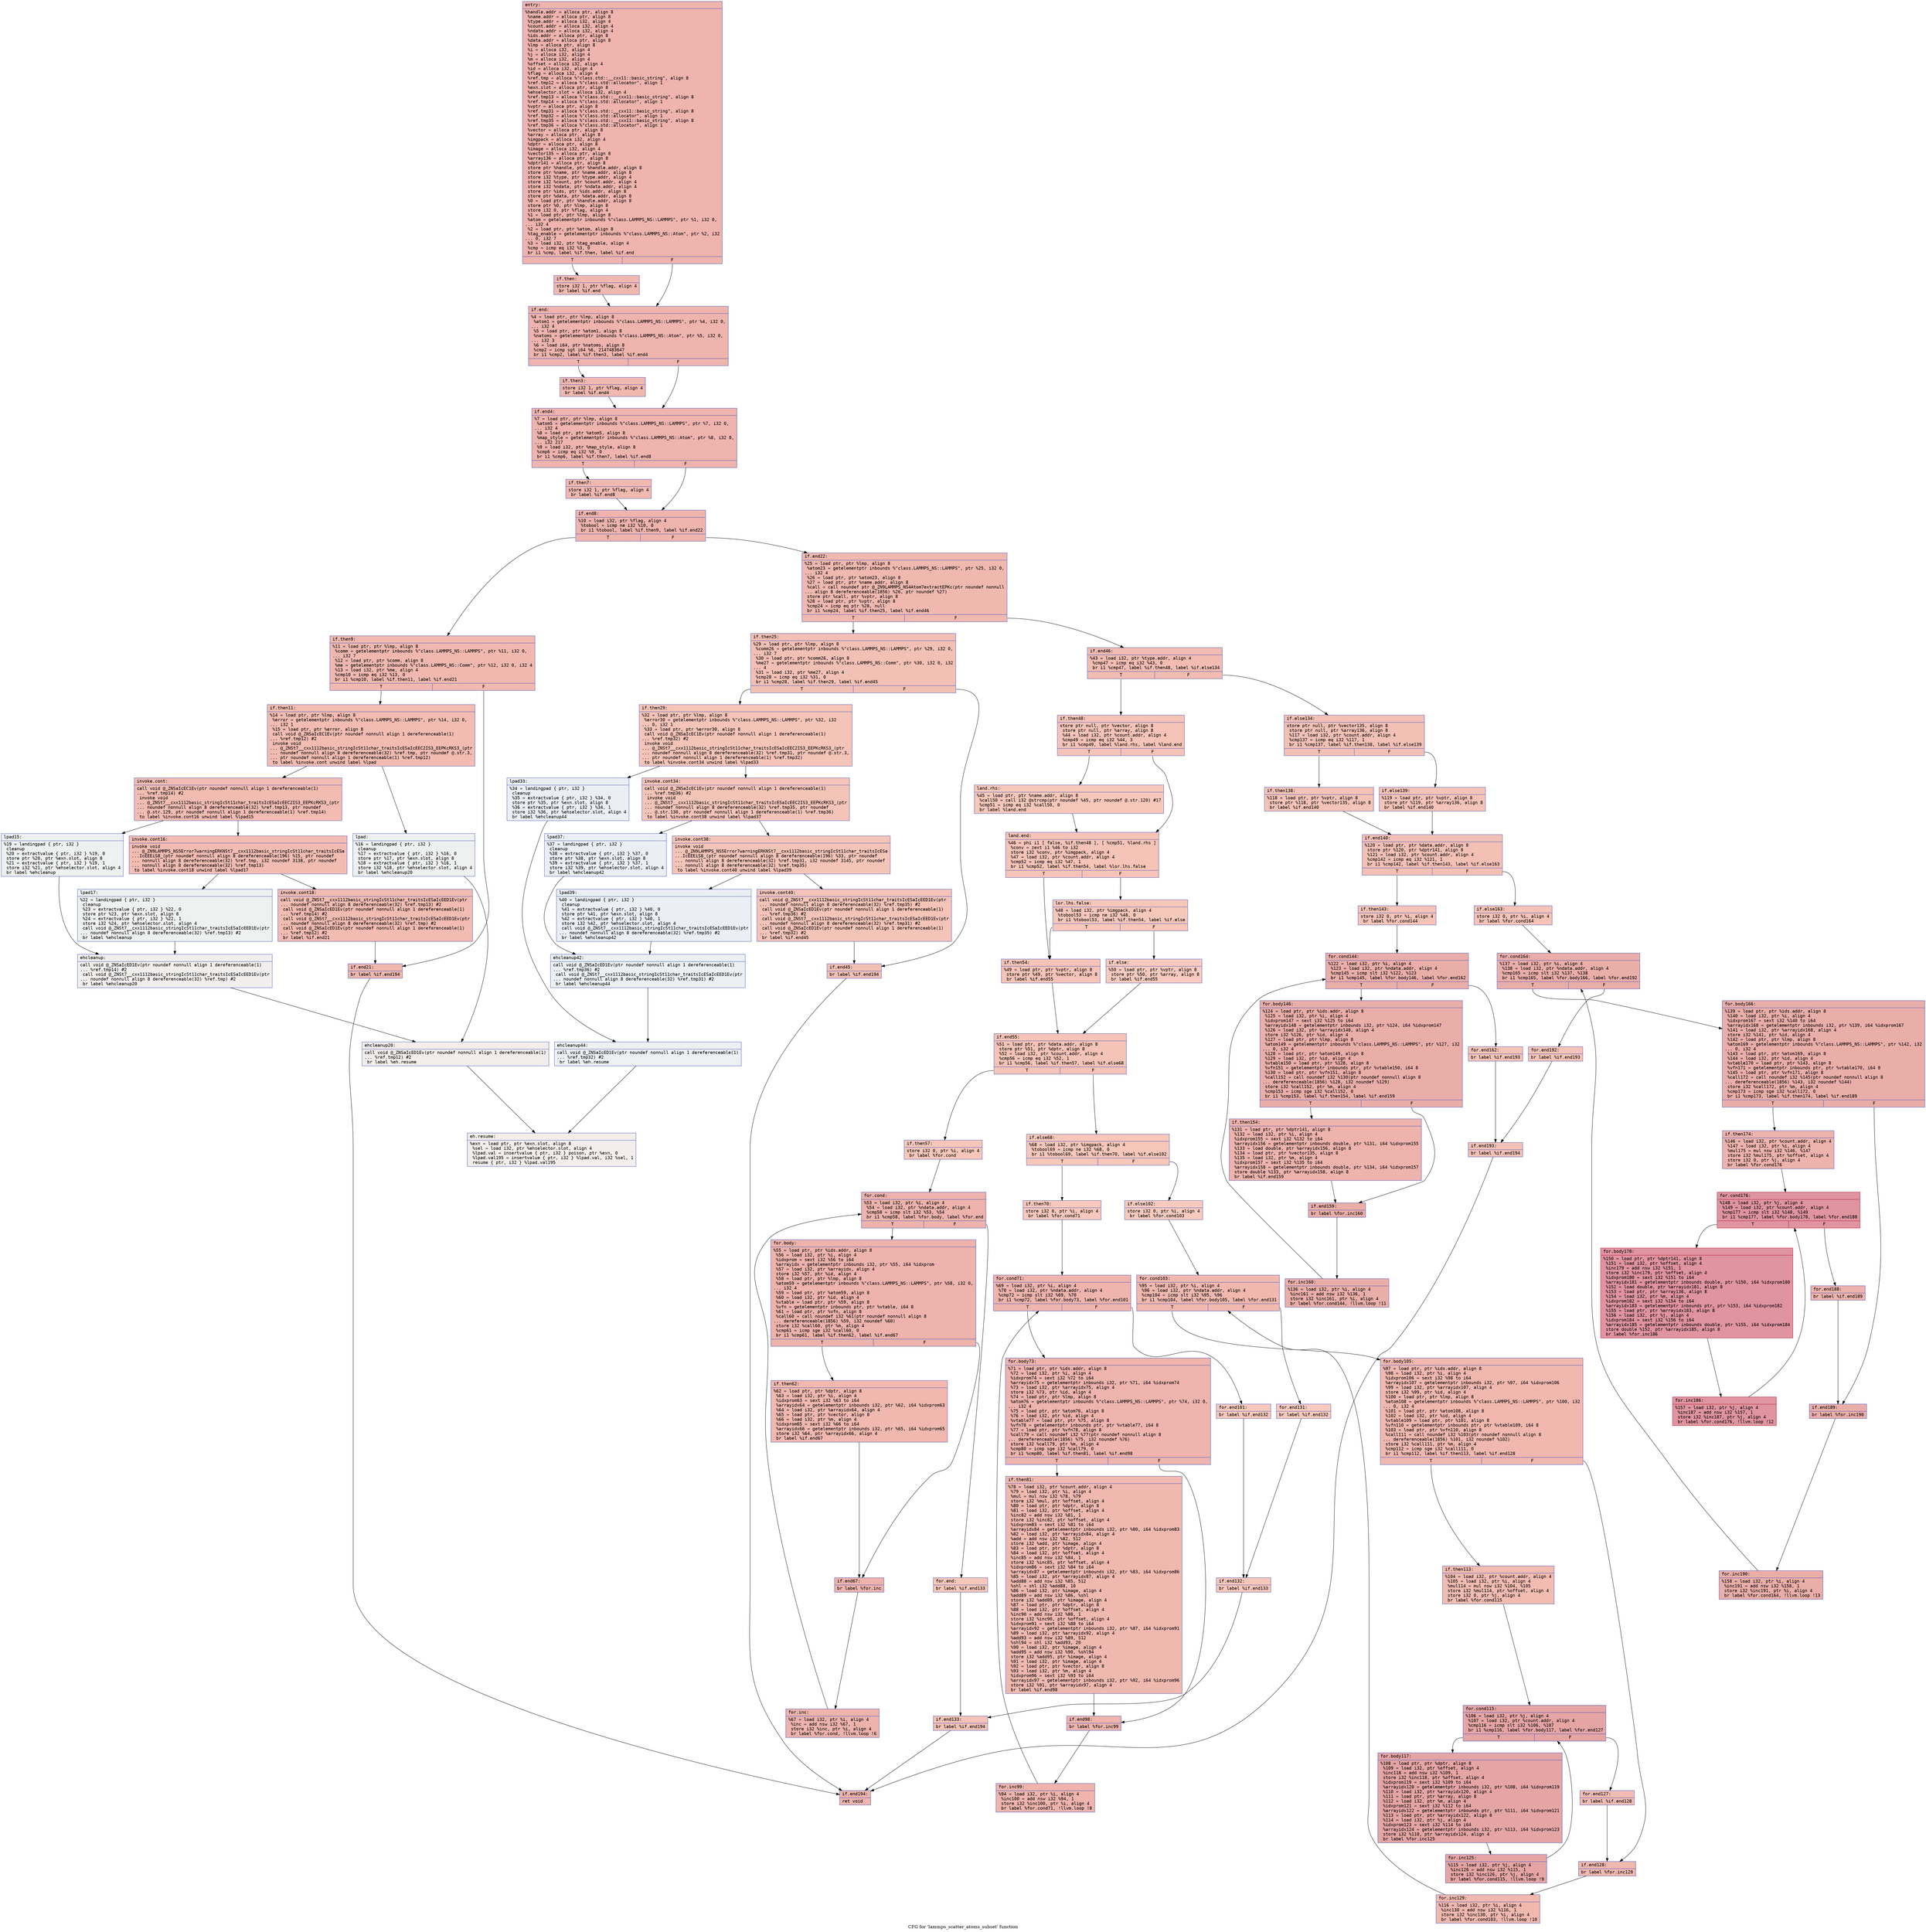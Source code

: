 digraph "CFG for 'lammps_scatter_atoms_subset' function" {
	label="CFG for 'lammps_scatter_atoms_subset' function";

	Node0x55bdf7da8710 [shape=record,color="#3d50c3ff", style=filled, fillcolor="#d8564670" fontname="Courier",label="{entry:\l|  %handle.addr = alloca ptr, align 8\l  %name.addr = alloca ptr, align 8\l  %type.addr = alloca i32, align 4\l  %count.addr = alloca i32, align 4\l  %ndata.addr = alloca i32, align 4\l  %ids.addr = alloca ptr, align 8\l  %data.addr = alloca ptr, align 8\l  %lmp = alloca ptr, align 8\l  %i = alloca i32, align 4\l  %j = alloca i32, align 4\l  %m = alloca i32, align 4\l  %offset = alloca i32, align 4\l  %id = alloca i32, align 4\l  %flag = alloca i32, align 4\l  %ref.tmp = alloca %\"class.std::__cxx11::basic_string\", align 8\l  %ref.tmp12 = alloca %\"class.std::allocator\", align 1\l  %exn.slot = alloca ptr, align 8\l  %ehselector.slot = alloca i32, align 4\l  %ref.tmp13 = alloca %\"class.std::__cxx11::basic_string\", align 8\l  %ref.tmp14 = alloca %\"class.std::allocator\", align 1\l  %vptr = alloca ptr, align 8\l  %ref.tmp31 = alloca %\"class.std::__cxx11::basic_string\", align 8\l  %ref.tmp32 = alloca %\"class.std::allocator\", align 1\l  %ref.tmp35 = alloca %\"class.std::__cxx11::basic_string\", align 8\l  %ref.tmp36 = alloca %\"class.std::allocator\", align 1\l  %vector = alloca ptr, align 8\l  %array = alloca ptr, align 8\l  %imgpack = alloca i32, align 4\l  %dptr = alloca ptr, align 8\l  %image = alloca i32, align 4\l  %vector135 = alloca ptr, align 8\l  %array136 = alloca ptr, align 8\l  %dptr141 = alloca ptr, align 8\l  store ptr %handle, ptr %handle.addr, align 8\l  store ptr %name, ptr %name.addr, align 8\l  store i32 %type, ptr %type.addr, align 4\l  store i32 %count, ptr %count.addr, align 4\l  store i32 %ndata, ptr %ndata.addr, align 4\l  store ptr %ids, ptr %ids.addr, align 8\l  store ptr %data, ptr %data.addr, align 8\l  %0 = load ptr, ptr %handle.addr, align 8\l  store ptr %0, ptr %lmp, align 8\l  store i32 0, ptr %flag, align 4\l  %1 = load ptr, ptr %lmp, align 8\l  %atom = getelementptr inbounds %\"class.LAMMPS_NS::LAMMPS\", ptr %1, i32 0,\l... i32 4\l  %2 = load ptr, ptr %atom, align 8\l  %tag_enable = getelementptr inbounds %\"class.LAMMPS_NS::Atom\", ptr %2, i32\l... 0, i32 7\l  %3 = load i32, ptr %tag_enable, align 4\l  %cmp = icmp eq i32 %3, 0\l  br i1 %cmp, label %if.then, label %if.end\l|{<s0>T|<s1>F}}"];
	Node0x55bdf7da8710:s0 -> Node0x55bdf7eedc00[tooltip="entry -> if.then\nProbability 37.50%" ];
	Node0x55bdf7da8710:s1 -> Node0x55bdf7eedc70[tooltip="entry -> if.end\nProbability 62.50%" ];
	Node0x55bdf7eedc00 [shape=record,color="#3d50c3ff", style=filled, fillcolor="#de614d70" fontname="Courier",label="{if.then:\l|  store i32 1, ptr %flag, align 4\l  br label %if.end\l}"];
	Node0x55bdf7eedc00 -> Node0x55bdf7eedc70[tooltip="if.then -> if.end\nProbability 100.00%" ];
	Node0x55bdf7eedc70 [shape=record,color="#3d50c3ff", style=filled, fillcolor="#d8564670" fontname="Courier",label="{if.end:\l|  %4 = load ptr, ptr %lmp, align 8\l  %atom1 = getelementptr inbounds %\"class.LAMMPS_NS::LAMMPS\", ptr %4, i32 0,\l... i32 4\l  %5 = load ptr, ptr %atom1, align 8\l  %natoms = getelementptr inbounds %\"class.LAMMPS_NS::Atom\", ptr %5, i32 0,\l... i32 3\l  %6 = load i64, ptr %natoms, align 8\l  %cmp2 = icmp sgt i64 %6, 2147483647\l  br i1 %cmp2, label %if.then3, label %if.end4\l|{<s0>T|<s1>F}}"];
	Node0x55bdf7eedc70:s0 -> Node0x55bdf7ec93d0[tooltip="if.end -> if.then3\nProbability 50.00%" ];
	Node0x55bdf7eedc70:s1 -> Node0x55bdf7ee37b0[tooltip="if.end -> if.end4\nProbability 50.00%" ];
	Node0x55bdf7ec93d0 [shape=record,color="#3d50c3ff", style=filled, fillcolor="#dc5d4a70" fontname="Courier",label="{if.then3:\l|  store i32 1, ptr %flag, align 4\l  br label %if.end4\l}"];
	Node0x55bdf7ec93d0 -> Node0x55bdf7ee37b0[tooltip="if.then3 -> if.end4\nProbability 100.00%" ];
	Node0x55bdf7ee37b0 [shape=record,color="#3d50c3ff", style=filled, fillcolor="#d8564670" fontname="Courier",label="{if.end4:\l|  %7 = load ptr, ptr %lmp, align 8\l  %atom5 = getelementptr inbounds %\"class.LAMMPS_NS::LAMMPS\", ptr %7, i32 0,\l... i32 4\l  %8 = load ptr, ptr %atom5, align 8\l  %map_style = getelementptr inbounds %\"class.LAMMPS_NS::Atom\", ptr %8, i32 0,\l... i32 217\l  %9 = load i32, ptr %map_style, align 8\l  %cmp6 = icmp eq i32 %9, 0\l  br i1 %cmp6, label %if.then7, label %if.end8\l|{<s0>T|<s1>F}}"];
	Node0x55bdf7ee37b0:s0 -> Node0x55bdf7eeebc0[tooltip="if.end4 -> if.then7\nProbability 37.50%" ];
	Node0x55bdf7ee37b0:s1 -> Node0x55bdf7eeec40[tooltip="if.end4 -> if.end8\nProbability 62.50%" ];
	Node0x55bdf7eeebc0 [shape=record,color="#3d50c3ff", style=filled, fillcolor="#de614d70" fontname="Courier",label="{if.then7:\l|  store i32 1, ptr %flag, align 4\l  br label %if.end8\l}"];
	Node0x55bdf7eeebc0 -> Node0x55bdf7eeec40[tooltip="if.then7 -> if.end8\nProbability 100.00%" ];
	Node0x55bdf7eeec40 [shape=record,color="#3d50c3ff", style=filled, fillcolor="#d8564670" fontname="Courier",label="{if.end8:\l|  %10 = load i32, ptr %flag, align 4\l  %tobool = icmp ne i32 %10, 0\l  br i1 %tobool, label %if.then9, label %if.end22\l|{<s0>T|<s1>F}}"];
	Node0x55bdf7eeec40:s0 -> Node0x55bdf7eeef80[tooltip="if.end8 -> if.then9\nProbability 62.50%" ];
	Node0x55bdf7eeec40:s1 -> Node0x55bdf7eef000[tooltip="if.end8 -> if.end22\nProbability 37.50%" ];
	Node0x55bdf7eeef80 [shape=record,color="#3d50c3ff", style=filled, fillcolor="#dc5d4a70" fontname="Courier",label="{if.then9:\l|  %11 = load ptr, ptr %lmp, align 8\l  %comm = getelementptr inbounds %\"class.LAMMPS_NS::LAMMPS\", ptr %11, i32 0,\l... i32 7\l  %12 = load ptr, ptr %comm, align 8\l  %me = getelementptr inbounds %\"class.LAMMPS_NS::Comm\", ptr %12, i32 0, i32 4\l  %13 = load i32, ptr %me, align 4\l  %cmp10 = icmp eq i32 %13, 0\l  br i1 %cmp10, label %if.then11, label %if.end21\l|{<s0>T|<s1>F}}"];
	Node0x55bdf7eeef80:s0 -> Node0x55bdf7eef520[tooltip="if.then9 -> if.then11\nProbability 37.50%" ];
	Node0x55bdf7eeef80:s1 -> Node0x55bdf7eef5a0[tooltip="if.then9 -> if.end21\nProbability 62.50%" ];
	Node0x55bdf7eef520 [shape=record,color="#3d50c3ff", style=filled, fillcolor="#e1675170" fontname="Courier",label="{if.then11:\l|  %14 = load ptr, ptr %lmp, align 8\l  %error = getelementptr inbounds %\"class.LAMMPS_NS::LAMMPS\", ptr %14, i32 0,\l... i32 1\l  %15 = load ptr, ptr %error, align 8\l  call void @_ZNSaIcEC1Ev(ptr noundef nonnull align 1 dereferenceable(1)\l... %ref.tmp12) #2\l  invoke void\l... @_ZNSt7__cxx1112basic_stringIcSt11char_traitsIcESaIcEEC2IS3_EEPKcRKS3_(ptr\l... noundef nonnull align 8 dereferenceable(32) %ref.tmp, ptr noundef @.str.3,\l... ptr noundef nonnull align 1 dereferenceable(1) %ref.tmp12)\l          to label %invoke.cont unwind label %lpad\l}"];
	Node0x55bdf7eef520 -> Node0x55bdf7eefa30[tooltip="if.then11 -> invoke.cont\nProbability 100.00%" ];
	Node0x55bdf7eef520 -> Node0x55bdf7eefab0[tooltip="if.then11 -> lpad\nProbability 0.00%" ];
	Node0x55bdf7eefa30 [shape=record,color="#3d50c3ff", style=filled, fillcolor="#e1675170" fontname="Courier",label="{invoke.cont:\l|  call void @_ZNSaIcEC1Ev(ptr noundef nonnull align 1 dereferenceable(1)\l... %ref.tmp14) #2\l  invoke void\l... @_ZNSt7__cxx1112basic_stringIcSt11char_traitsIcESaIcEEC2IS3_EEPKcRKS3_(ptr\l... noundef nonnull align 8 dereferenceable(32) %ref.tmp13, ptr noundef\l... @.str.129, ptr noundef nonnull align 1 dereferenceable(1) %ref.tmp14)\l          to label %invoke.cont16 unwind label %lpad15\l}"];
	Node0x55bdf7eefa30 -> Node0x55bdf7eefdd0[tooltip="invoke.cont -> invoke.cont16\nProbability 100.00%" ];
	Node0x55bdf7eefa30 -> Node0x55bdf7eefe20[tooltip="invoke.cont -> lpad15\nProbability 0.00%" ];
	Node0x55bdf7eefdd0 [shape=record,color="#3d50c3ff", style=filled, fillcolor="#e1675170" fontname="Courier",label="{invoke.cont16:\l|  invoke void\l... @_ZN9LAMMPS_NS5Error7warningERKNSt7__cxx1112basic_stringIcSt11char_traitsIcESa\l...IcEEEiS8_(ptr noundef nonnull align 8 dereferenceable(196) %15, ptr noundef\l... nonnull align 8 dereferenceable(32) %ref.tmp, i32 noundef 3138, ptr noundef\l... nonnull align 8 dereferenceable(32) %ref.tmp13)\l          to label %invoke.cont18 unwind label %lpad17\l}"];
	Node0x55bdf7eefdd0 -> Node0x55bdf7eefd80[tooltip="invoke.cont16 -> invoke.cont18\nProbability 100.00%" ];
	Node0x55bdf7eefdd0 -> Node0x55bdf7ef0080[tooltip="invoke.cont16 -> lpad17\nProbability 0.00%" ];
	Node0x55bdf7eefd80 [shape=record,color="#3d50c3ff", style=filled, fillcolor="#e1675170" fontname="Courier",label="{invoke.cont18:\l|  call void @_ZNSt7__cxx1112basic_stringIcSt11char_traitsIcESaIcEED1Ev(ptr\l... noundef nonnull align 8 dereferenceable(32) %ref.tmp13) #2\l  call void @_ZNSaIcED1Ev(ptr noundef nonnull align 1 dereferenceable(1)\l... %ref.tmp14) #2\l  call void @_ZNSt7__cxx1112basic_stringIcSt11char_traitsIcESaIcEED1Ev(ptr\l... noundef nonnull align 8 dereferenceable(32) %ref.tmp) #2\l  call void @_ZNSaIcED1Ev(ptr noundef nonnull align 1 dereferenceable(1)\l... %ref.tmp12) #2\l  br label %if.end21\l}"];
	Node0x55bdf7eefd80 -> Node0x55bdf7eef5a0[tooltip="invoke.cont18 -> if.end21\nProbability 100.00%" ];
	Node0x55bdf7eefab0 [shape=record,color="#3d50c3ff", style=filled, fillcolor="#dbdcde70" fontname="Courier",label="{lpad:\l|  %16 = landingpad \{ ptr, i32 \}\l          cleanup\l  %17 = extractvalue \{ ptr, i32 \} %16, 0\l  store ptr %17, ptr %exn.slot, align 8\l  %18 = extractvalue \{ ptr, i32 \} %16, 1\l  store i32 %18, ptr %ehselector.slot, align 4\l  br label %ehcleanup20\l}"];
	Node0x55bdf7eefab0 -> Node0x55bdf7ef0a00[tooltip="lpad -> ehcleanup20\nProbability 100.00%" ];
	Node0x55bdf7eefe20 [shape=record,color="#3d50c3ff", style=filled, fillcolor="#dbdcde70" fontname="Courier",label="{lpad15:\l|  %19 = landingpad \{ ptr, i32 \}\l          cleanup\l  %20 = extractvalue \{ ptr, i32 \} %19, 0\l  store ptr %20, ptr %exn.slot, align 8\l  %21 = extractvalue \{ ptr, i32 \} %19, 1\l  store i32 %21, ptr %ehselector.slot, align 4\l  br label %ehcleanup\l}"];
	Node0x55bdf7eefe20 -> Node0x55bdf7ef0d70[tooltip="lpad15 -> ehcleanup\nProbability 100.00%" ];
	Node0x55bdf7ef0080 [shape=record,color="#3d50c3ff", style=filled, fillcolor="#dbdcde70" fontname="Courier",label="{lpad17:\l|  %22 = landingpad \{ ptr, i32 \}\l          cleanup\l  %23 = extractvalue \{ ptr, i32 \} %22, 0\l  store ptr %23, ptr %exn.slot, align 8\l  %24 = extractvalue \{ ptr, i32 \} %22, 1\l  store i32 %24, ptr %ehselector.slot, align 4\l  call void @_ZNSt7__cxx1112basic_stringIcSt11char_traitsIcESaIcEED1Ev(ptr\l... noundef nonnull align 8 dereferenceable(32) %ref.tmp13) #2\l  br label %ehcleanup\l}"];
	Node0x55bdf7ef0080 -> Node0x55bdf7ef0d70[tooltip="lpad17 -> ehcleanup\nProbability 100.00%" ];
	Node0x55bdf7ef0d70 [shape=record,color="#3d50c3ff", style=filled, fillcolor="#e0dbd870" fontname="Courier",label="{ehcleanup:\l|  call void @_ZNSaIcED1Ev(ptr noundef nonnull align 1 dereferenceable(1)\l... %ref.tmp14) #2\l  call void @_ZNSt7__cxx1112basic_stringIcSt11char_traitsIcESaIcEED1Ev(ptr\l... noundef nonnull align 8 dereferenceable(32) %ref.tmp) #2\l  br label %ehcleanup20\l}"];
	Node0x55bdf7ef0d70 -> Node0x55bdf7ef0a00[tooltip="ehcleanup -> ehcleanup20\nProbability 100.00%" ];
	Node0x55bdf7ef0a00 [shape=record,color="#3d50c3ff", style=filled, fillcolor="#e3d9d370" fontname="Courier",label="{ehcleanup20:\l|  call void @_ZNSaIcED1Ev(ptr noundef nonnull align 1 dereferenceable(1)\l... %ref.tmp12) #2\l  br label %eh.resume\l}"];
	Node0x55bdf7ef0a00 -> Node0x55bdf7ef1620[tooltip="ehcleanup20 -> eh.resume\nProbability 100.00%" ];
	Node0x55bdf7eef5a0 [shape=record,color="#3d50c3ff", style=filled, fillcolor="#dc5d4a70" fontname="Courier",label="{if.end21:\l|  br label %if.end194\l}"];
	Node0x55bdf7eef5a0 -> Node0x55bdf7ef16e0[tooltip="if.end21 -> if.end194\nProbability 100.00%" ];
	Node0x55bdf7eef000 [shape=record,color="#3d50c3ff", style=filled, fillcolor="#de614d70" fontname="Courier",label="{if.end22:\l|  %25 = load ptr, ptr %lmp, align 8\l  %atom23 = getelementptr inbounds %\"class.LAMMPS_NS::LAMMPS\", ptr %25, i32 0,\l... i32 4\l  %26 = load ptr, ptr %atom23, align 8\l  %27 = load ptr, ptr %name.addr, align 8\l  %call = call noundef ptr @_ZN9LAMMPS_NS4Atom7extractEPKc(ptr noundef nonnull\l... align 8 dereferenceable(1856) %26, ptr noundef %27)\l  store ptr %call, ptr %vptr, align 8\l  %28 = load ptr, ptr %vptr, align 8\l  %cmp24 = icmp eq ptr %28, null\l  br i1 %cmp24, label %if.then25, label %if.end46\l|{<s0>T|<s1>F}}"];
	Node0x55bdf7eef000:s0 -> Node0x55bdf7ef1d70[tooltip="if.end22 -> if.then25\nProbability 37.50%" ];
	Node0x55bdf7eef000:s1 -> Node0x55bdf7ef1dc0[tooltip="if.end22 -> if.end46\nProbability 62.50%" ];
	Node0x55bdf7ef1d70 [shape=record,color="#3d50c3ff", style=filled, fillcolor="#e5705870" fontname="Courier",label="{if.then25:\l|  %29 = load ptr, ptr %lmp, align 8\l  %comm26 = getelementptr inbounds %\"class.LAMMPS_NS::LAMMPS\", ptr %29, i32 0,\l... i32 7\l  %30 = load ptr, ptr %comm26, align 8\l  %me27 = getelementptr inbounds %\"class.LAMMPS_NS::Comm\", ptr %30, i32 0, i32\l... 4\l  %31 = load i32, ptr %me27, align 4\l  %cmp28 = icmp eq i32 %31, 0\l  br i1 %cmp28, label %if.then29, label %if.end45\l|{<s0>T|<s1>F}}"];
	Node0x55bdf7ef1d70:s0 -> Node0x55bdf7ef22b0[tooltip="if.then25 -> if.then29\nProbability 37.50%" ];
	Node0x55bdf7ef1d70:s1 -> Node0x55bdf7ef2330[tooltip="if.then25 -> if.end45\nProbability 62.50%" ];
	Node0x55bdf7ef22b0 [shape=record,color="#3d50c3ff", style=filled, fillcolor="#e97a5f70" fontname="Courier",label="{if.then29:\l|  %32 = load ptr, ptr %lmp, align 8\l  %error30 = getelementptr inbounds %\"class.LAMMPS_NS::LAMMPS\", ptr %32, i32\l... 0, i32 1\l  %33 = load ptr, ptr %error30, align 8\l  call void @_ZNSaIcEC1Ev(ptr noundef nonnull align 1 dereferenceable(1)\l... %ref.tmp32) #2\l  invoke void\l... @_ZNSt7__cxx1112basic_stringIcSt11char_traitsIcESaIcEEC2IS3_EEPKcRKS3_(ptr\l... noundef nonnull align 8 dereferenceable(32) %ref.tmp31, ptr noundef @.str.3,\l... ptr noundef nonnull align 1 dereferenceable(1) %ref.tmp32)\l          to label %invoke.cont34 unwind label %lpad33\l}"];
	Node0x55bdf7ef22b0 -> Node0x55bdf7ef27c0[tooltip="if.then29 -> invoke.cont34\nProbability 100.00%" ];
	Node0x55bdf7ef22b0 -> Node0x55bdf7ef2840[tooltip="if.then29 -> lpad33\nProbability 0.00%" ];
	Node0x55bdf7ef27c0 [shape=record,color="#3d50c3ff", style=filled, fillcolor="#e97a5f70" fontname="Courier",label="{invoke.cont34:\l|  call void @_ZNSaIcEC1Ev(ptr noundef nonnull align 1 dereferenceable(1)\l... %ref.tmp36) #2\l  invoke void\l... @_ZNSt7__cxx1112basic_stringIcSt11char_traitsIcESaIcEEC2IS3_EEPKcRKS3_(ptr\l... noundef nonnull align 8 dereferenceable(32) %ref.tmp35, ptr noundef\l... @.str.130, ptr noundef nonnull align 1 dereferenceable(1) %ref.tmp36)\l          to label %invoke.cont38 unwind label %lpad37\l}"];
	Node0x55bdf7ef27c0 -> Node0x55bdf7ef2bc0[tooltip="invoke.cont34 -> invoke.cont38\nProbability 100.00%" ];
	Node0x55bdf7ef27c0 -> Node0x55bdf7ef2c10[tooltip="invoke.cont34 -> lpad37\nProbability 0.00%" ];
	Node0x55bdf7ef2bc0 [shape=record,color="#3d50c3ff", style=filled, fillcolor="#e97a5f70" fontname="Courier",label="{invoke.cont38:\l|  invoke void\l... @_ZN9LAMMPS_NS5Error7warningERKNSt7__cxx1112basic_stringIcSt11char_traitsIcESa\l...IcEEEiS8_(ptr noundef nonnull align 8 dereferenceable(196) %33, ptr noundef\l... nonnull align 8 dereferenceable(32) %ref.tmp31, i32 noundef 3145, ptr noundef\l... nonnull align 8 dereferenceable(32) %ref.tmp35)\l          to label %invoke.cont40 unwind label %lpad39\l}"];
	Node0x55bdf7ef2bc0 -> Node0x55bdf7ef2b70[tooltip="invoke.cont38 -> invoke.cont40\nProbability 100.00%" ];
	Node0x55bdf7ef2bc0 -> Node0x55bdf7ef2f30[tooltip="invoke.cont38 -> lpad39\nProbability 0.00%" ];
	Node0x55bdf7ef2b70 [shape=record,color="#3d50c3ff", style=filled, fillcolor="#e97a5f70" fontname="Courier",label="{invoke.cont40:\l|  call void @_ZNSt7__cxx1112basic_stringIcSt11char_traitsIcESaIcEED1Ev(ptr\l... noundef nonnull align 8 dereferenceable(32) %ref.tmp35) #2\l  call void @_ZNSaIcED1Ev(ptr noundef nonnull align 1 dereferenceable(1)\l... %ref.tmp36) #2\l  call void @_ZNSt7__cxx1112basic_stringIcSt11char_traitsIcESaIcEED1Ev(ptr\l... noundef nonnull align 8 dereferenceable(32) %ref.tmp31) #2\l  call void @_ZNSaIcED1Ev(ptr noundef nonnull align 1 dereferenceable(1)\l... %ref.tmp32) #2\l  br label %if.end45\l}"];
	Node0x55bdf7ef2b70 -> Node0x55bdf7ef2330[tooltip="invoke.cont40 -> if.end45\nProbability 100.00%" ];
	Node0x55bdf7ef2840 [shape=record,color="#3d50c3ff", style=filled, fillcolor="#d1dae970" fontname="Courier",label="{lpad33:\l|  %34 = landingpad \{ ptr, i32 \}\l          cleanup\l  %35 = extractvalue \{ ptr, i32 \} %34, 0\l  store ptr %35, ptr %exn.slot, align 8\l  %36 = extractvalue \{ ptr, i32 \} %34, 1\l  store i32 %36, ptr %ehselector.slot, align 4\l  br label %ehcleanup44\l}"];
	Node0x55bdf7ef2840 -> Node0x55bdf7ef3910[tooltip="lpad33 -> ehcleanup44\nProbability 100.00%" ];
	Node0x55bdf7ef2c10 [shape=record,color="#3d50c3ff", style=filled, fillcolor="#d1dae970" fontname="Courier",label="{lpad37:\l|  %37 = landingpad \{ ptr, i32 \}\l          cleanup\l  %38 = extractvalue \{ ptr, i32 \} %37, 0\l  store ptr %38, ptr %exn.slot, align 8\l  %39 = extractvalue \{ ptr, i32 \} %37, 1\l  store i32 %39, ptr %ehselector.slot, align 4\l  br label %ehcleanup42\l}"];
	Node0x55bdf7ef2c10 -> Node0x55bdf7ef3c80[tooltip="lpad37 -> ehcleanup42\nProbability 100.00%" ];
	Node0x55bdf7ef2f30 [shape=record,color="#3d50c3ff", style=filled, fillcolor="#d1dae970" fontname="Courier",label="{lpad39:\l|  %40 = landingpad \{ ptr, i32 \}\l          cleanup\l  %41 = extractvalue \{ ptr, i32 \} %40, 0\l  store ptr %41, ptr %exn.slot, align 8\l  %42 = extractvalue \{ ptr, i32 \} %40, 1\l  store i32 %42, ptr %ehselector.slot, align 4\l  call void @_ZNSt7__cxx1112basic_stringIcSt11char_traitsIcESaIcEED1Ev(ptr\l... noundef nonnull align 8 dereferenceable(32) %ref.tmp35) #2\l  br label %ehcleanup42\l}"];
	Node0x55bdf7ef2f30 -> Node0x55bdf7ef3c80[tooltip="lpad39 -> ehcleanup42\nProbability 100.00%" ];
	Node0x55bdf7ef3c80 [shape=record,color="#3d50c3ff", style=filled, fillcolor="#d6dce470" fontname="Courier",label="{ehcleanup42:\l|  call void @_ZNSaIcED1Ev(ptr noundef nonnull align 1 dereferenceable(1)\l... %ref.tmp36) #2\l  call void @_ZNSt7__cxx1112basic_stringIcSt11char_traitsIcESaIcEED1Ev(ptr\l... noundef nonnull align 8 dereferenceable(32) %ref.tmp31) #2\l  br label %ehcleanup44\l}"];
	Node0x55bdf7ef3c80 -> Node0x55bdf7ef3910[tooltip="ehcleanup42 -> ehcleanup44\nProbability 100.00%" ];
	Node0x55bdf7ef3910 [shape=record,color="#3d50c3ff", style=filled, fillcolor="#d9dce170" fontname="Courier",label="{ehcleanup44:\l|  call void @_ZNSaIcED1Ev(ptr noundef nonnull align 1 dereferenceable(1)\l... %ref.tmp32) #2\l  br label %eh.resume\l}"];
	Node0x55bdf7ef3910 -> Node0x55bdf7ef1620[tooltip="ehcleanup44 -> eh.resume\nProbability 100.00%" ];
	Node0x55bdf7ef2330 [shape=record,color="#3d50c3ff", style=filled, fillcolor="#e5705870" fontname="Courier",label="{if.end45:\l|  br label %if.end194\l}"];
	Node0x55bdf7ef2330 -> Node0x55bdf7ef16e0[tooltip="if.end45 -> if.end194\nProbability 100.00%" ];
	Node0x55bdf7ef1dc0 [shape=record,color="#3d50c3ff", style=filled, fillcolor="#e1675170" fontname="Courier",label="{if.end46:\l|  %43 = load i32, ptr %type.addr, align 4\l  %cmp47 = icmp eq i32 %43, 0\l  br i1 %cmp47, label %if.then48, label %if.else134\l|{<s0>T|<s1>F}}"];
	Node0x55bdf7ef1dc0:s0 -> Node0x55bdf7ef4720[tooltip="if.end46 -> if.then48\nProbability 37.50%" ];
	Node0x55bdf7ef1dc0:s1 -> Node0x55bdf7ef4770[tooltip="if.end46 -> if.else134\nProbability 62.50%" ];
	Node0x55bdf7ef4720 [shape=record,color="#3d50c3ff", style=filled, fillcolor="#e8765c70" fontname="Courier",label="{if.then48:\l|  store ptr null, ptr %vector, align 8\l  store ptr null, ptr %array, align 8\l  %44 = load i32, ptr %count.addr, align 4\l  %cmp49 = icmp eq i32 %44, 3\l  br i1 %cmp49, label %land.rhs, label %land.end\l|{<s0>T|<s1>F}}"];
	Node0x55bdf7ef4720:s0 -> Node0x55bdf7eee5b0[tooltip="if.then48 -> land.rhs\nProbability 50.00%" ];
	Node0x55bdf7ef4720:s1 -> Node0x55bdf7eee630[tooltip="if.then48 -> land.end\nProbability 50.00%" ];
	Node0x55bdf7eee5b0 [shape=record,color="#3d50c3ff", style=filled, fillcolor="#ec7f6370" fontname="Courier",label="{land.rhs:\l|  %45 = load ptr, ptr %name.addr, align 8\l  %call50 = call i32 @strcmp(ptr noundef %45, ptr noundef @.str.120) #17\l  %cmp51 = icmp eq i32 %call50, 0\l  br label %land.end\l}"];
	Node0x55bdf7eee5b0 -> Node0x55bdf7eee630[tooltip="land.rhs -> land.end\nProbability 100.00%" ];
	Node0x55bdf7eee630 [shape=record,color="#3d50c3ff", style=filled, fillcolor="#e8765c70" fontname="Courier",label="{land.end:\l|  %46 = phi i1 [ false, %if.then48 ], [ %cmp51, %land.rhs ]\l  %conv = zext i1 %46 to i32\l  store i32 %conv, ptr %imgpack, align 4\l  %47 = load i32, ptr %count.addr, align 4\l  %cmp52 = icmp eq i32 %47, 1\l  br i1 %cmp52, label %if.then54, label %lor.lhs.false\l|{<s0>T|<s1>F}}"];
	Node0x55bdf7eee630:s0 -> Node0x55bdf7ef6020[tooltip="land.end -> if.then54\nProbability 50.00%" ];
	Node0x55bdf7eee630:s1 -> Node0x55bdf7ef60a0[tooltip="land.end -> lor.lhs.false\nProbability 50.00%" ];
	Node0x55bdf7ef60a0 [shape=record,color="#3d50c3ff", style=filled, fillcolor="#ec7f6370" fontname="Courier",label="{lor.lhs.false:\l|  %48 = load i32, ptr %imgpack, align 4\l  %tobool53 = icmp ne i32 %48, 0\l  br i1 %tobool53, label %if.then54, label %if.else\l|{<s0>T|<s1>F}}"];
	Node0x55bdf7ef60a0:s0 -> Node0x55bdf7ef6020[tooltip="lor.lhs.false -> if.then54\nProbability 62.50%" ];
	Node0x55bdf7ef60a0:s1 -> Node0x55bdf7ef6310[tooltip="lor.lhs.false -> if.else\nProbability 37.50%" ];
	Node0x55bdf7ef6020 [shape=record,color="#3d50c3ff", style=filled, fillcolor="#e8765c70" fontname="Courier",label="{if.then54:\l|  %49 = load ptr, ptr %vptr, align 8\l  store ptr %49, ptr %vector, align 8\l  br label %if.end55\l}"];
	Node0x55bdf7ef6020 -> Node0x55bdf7ef6550[tooltip="if.then54 -> if.end55\nProbability 100.00%" ];
	Node0x55bdf7ef6310 [shape=record,color="#3d50c3ff", style=filled, fillcolor="#ef886b70" fontname="Courier",label="{if.else:\l|  %50 = load ptr, ptr %vptr, align 8\l  store ptr %50, ptr %array, align 8\l  br label %if.end55\l}"];
	Node0x55bdf7ef6310 -> Node0x55bdf7ef6550[tooltip="if.else -> if.end55\nProbability 100.00%" ];
	Node0x55bdf7ef6550 [shape=record,color="#3d50c3ff", style=filled, fillcolor="#e8765c70" fontname="Courier",label="{if.end55:\l|  %51 = load ptr, ptr %data.addr, align 8\l  store ptr %51, ptr %dptr, align 8\l  %52 = load i32, ptr %count.addr, align 4\l  %cmp56 = icmp eq i32 %52, 1\l  br i1 %cmp56, label %if.then57, label %if.else68\l|{<s0>T|<s1>F}}"];
	Node0x55bdf7ef6550:s0 -> Node0x55bdf7ef6a20[tooltip="if.end55 -> if.then57\nProbability 50.00%" ];
	Node0x55bdf7ef6550:s1 -> Node0x55bdf7ef6aa0[tooltip="if.end55 -> if.else68\nProbability 50.00%" ];
	Node0x55bdf7ef6a20 [shape=record,color="#3d50c3ff", style=filled, fillcolor="#ec7f6370" fontname="Courier",label="{if.then57:\l|  store i32 0, ptr %i, align 4\l  br label %for.cond\l}"];
	Node0x55bdf7ef6a20 -> Node0x55bdf7ef6c70[tooltip="if.then57 -> for.cond\nProbability 100.00%" ];
	Node0x55bdf7ef6c70 [shape=record,color="#3d50c3ff", style=filled, fillcolor="#d6524470" fontname="Courier",label="{for.cond:\l|  %53 = load i32, ptr %i, align 4\l  %54 = load i32, ptr %ndata.addr, align 4\l  %cmp58 = icmp slt i32 %53, %54\l  br i1 %cmp58, label %for.body, label %for.end\l|{<s0>T|<s1>F}}"];
	Node0x55bdf7ef6c70:s0 -> Node0x55bdf7ef6f10[tooltip="for.cond -> for.body\nProbability 96.88%" ];
	Node0x55bdf7ef6c70:s1 -> Node0x55bdf7ef6f90[tooltip="for.cond -> for.end\nProbability 3.12%" ];
	Node0x55bdf7ef6f10 [shape=record,color="#3d50c3ff", style=filled, fillcolor="#d6524470" fontname="Courier",label="{for.body:\l|  %55 = load ptr, ptr %ids.addr, align 8\l  %56 = load i32, ptr %i, align 4\l  %idxprom = sext i32 %56 to i64\l  %arrayidx = getelementptr inbounds i32, ptr %55, i64 %idxprom\l  %57 = load i32, ptr %arrayidx, align 4\l  store i32 %57, ptr %id, align 4\l  %58 = load ptr, ptr %lmp, align 8\l  %atom59 = getelementptr inbounds %\"class.LAMMPS_NS::LAMMPS\", ptr %58, i32 0,\l... i32 4\l  %59 = load ptr, ptr %atom59, align 8\l  %60 = load i32, ptr %id, align 4\l  %vtable = load ptr, ptr %59, align 8\l  %vfn = getelementptr inbounds ptr, ptr %vtable, i64 8\l  %61 = load ptr, ptr %vfn, align 8\l  %call60 = call noundef i32 %61(ptr noundef nonnull align 8\l... dereferenceable(1856) %59, i32 noundef %60)\l  store i32 %call60, ptr %m, align 4\l  %cmp61 = icmp sge i32 %call60, 0\l  br i1 %cmp61, label %if.then62, label %if.end67\l|{<s0>T|<s1>F}}"];
	Node0x55bdf7ef6f10:s0 -> Node0x55bdf7ef7b50[tooltip="for.body -> if.then62\nProbability 50.00%" ];
	Node0x55bdf7ef6f10:s1 -> Node0x55bdf7ef7bd0[tooltip="for.body -> if.end67\nProbability 50.00%" ];
	Node0x55bdf7ef7b50 [shape=record,color="#3d50c3ff", style=filled, fillcolor="#dc5d4a70" fontname="Courier",label="{if.then62:\l|  %62 = load ptr, ptr %dptr, align 8\l  %63 = load i32, ptr %i, align 4\l  %idxprom63 = sext i32 %63 to i64\l  %arrayidx64 = getelementptr inbounds i32, ptr %62, i64 %idxprom63\l  %64 = load i32, ptr %arrayidx64, align 4\l  %65 = load ptr, ptr %vector, align 8\l  %66 = load i32, ptr %m, align 4\l  %idxprom65 = sext i32 %66 to i64\l  %arrayidx66 = getelementptr inbounds i32, ptr %65, i64 %idxprom65\l  store i32 %64, ptr %arrayidx66, align 4\l  br label %if.end67\l}"];
	Node0x55bdf7ef7b50 -> Node0x55bdf7ef7bd0[tooltip="if.then62 -> if.end67\nProbability 100.00%" ];
	Node0x55bdf7ef7bd0 [shape=record,color="#3d50c3ff", style=filled, fillcolor="#d6524470" fontname="Courier",label="{if.end67:\l|  br label %for.inc\l}"];
	Node0x55bdf7ef7bd0 -> Node0x55bdf7ef83d0[tooltip="if.end67 -> for.inc\nProbability 100.00%" ];
	Node0x55bdf7ef83d0 [shape=record,color="#3d50c3ff", style=filled, fillcolor="#d6524470" fontname="Courier",label="{for.inc:\l|  %67 = load i32, ptr %i, align 4\l  %inc = add nsw i32 %67, 1\l  store i32 %inc, ptr %i, align 4\l  br label %for.cond, !llvm.loop !6\l}"];
	Node0x55bdf7ef83d0 -> Node0x55bdf7ef6c70[tooltip="for.inc -> for.cond\nProbability 100.00%" ];
	Node0x55bdf7ef6f90 [shape=record,color="#3d50c3ff", style=filled, fillcolor="#ec7f6370" fontname="Courier",label="{for.end:\l|  br label %if.end133\l}"];
	Node0x55bdf7ef6f90 -> Node0x55bdf7ef8840[tooltip="for.end -> if.end133\nProbability 100.00%" ];
	Node0x55bdf7ef6aa0 [shape=record,color="#3d50c3ff", style=filled, fillcolor="#ec7f6370" fontname="Courier",label="{if.else68:\l|  %68 = load i32, ptr %imgpack, align 4\l  %tobool69 = icmp ne i32 %68, 0\l  br i1 %tobool69, label %if.then70, label %if.else102\l|{<s0>T|<s1>F}}"];
	Node0x55bdf7ef6aa0:s0 -> Node0x55bdf7ef8a70[tooltip="if.else68 -> if.then70\nProbability 62.50%" ];
	Node0x55bdf7ef6aa0:s1 -> Node0x55bdf7ef8af0[tooltip="if.else68 -> if.else102\nProbability 37.50%" ];
	Node0x55bdf7ef8a70 [shape=record,color="#3d50c3ff", style=filled, fillcolor="#ed836670" fontname="Courier",label="{if.then70:\l|  store i32 0, ptr %i, align 4\l  br label %for.cond71\l}"];
	Node0x55bdf7ef8a70 -> Node0x55bdf7ef8cc0[tooltip="if.then70 -> for.cond71\nProbability 100.00%" ];
	Node0x55bdf7ef8cc0 [shape=record,color="#3d50c3ff", style=filled, fillcolor="#d8564670" fontname="Courier",label="{for.cond71:\l|  %69 = load i32, ptr %i, align 4\l  %70 = load i32, ptr %ndata.addr, align 4\l  %cmp72 = icmp slt i32 %69, %70\l  br i1 %cmp72, label %for.body73, label %for.end101\l|{<s0>T|<s1>F}}"];
	Node0x55bdf7ef8cc0:s0 -> Node0x55bdf7ef8f60[tooltip="for.cond71 -> for.body73\nProbability 96.88%" ];
	Node0x55bdf7ef8cc0:s1 -> Node0x55bdf7ef8fe0[tooltip="for.cond71 -> for.end101\nProbability 3.12%" ];
	Node0x55bdf7ef8f60 [shape=record,color="#3d50c3ff", style=filled, fillcolor="#d8564670" fontname="Courier",label="{for.body73:\l|  %71 = load ptr, ptr %ids.addr, align 8\l  %72 = load i32, ptr %i, align 4\l  %idxprom74 = sext i32 %72 to i64\l  %arrayidx75 = getelementptr inbounds i32, ptr %71, i64 %idxprom74\l  %73 = load i32, ptr %arrayidx75, align 4\l  store i32 %73, ptr %id, align 4\l  %74 = load ptr, ptr %lmp, align 8\l  %atom76 = getelementptr inbounds %\"class.LAMMPS_NS::LAMMPS\", ptr %74, i32 0,\l... i32 4\l  %75 = load ptr, ptr %atom76, align 8\l  %76 = load i32, ptr %id, align 4\l  %vtable77 = load ptr, ptr %75, align 8\l  %vfn78 = getelementptr inbounds ptr, ptr %vtable77, i64 8\l  %77 = load ptr, ptr %vfn78, align 8\l  %call79 = call noundef i32 %77(ptr noundef nonnull align 8\l... dereferenceable(1856) %75, i32 noundef %76)\l  store i32 %call79, ptr %m, align 4\l  %cmp80 = icmp sge i32 %call79, 0\l  br i1 %cmp80, label %if.then81, label %if.end98\l|{<s0>T|<s1>F}}"];
	Node0x55bdf7ef8f60:s0 -> Node0x55bdf7ef9b70[tooltip="for.body73 -> if.then81\nProbability 50.00%" ];
	Node0x55bdf7ef8f60:s1 -> Node0x55bdf7ef9bf0[tooltip="for.body73 -> if.end98\nProbability 50.00%" ];
	Node0x55bdf7ef9b70 [shape=record,color="#3d50c3ff", style=filled, fillcolor="#de614d70" fontname="Courier",label="{if.then81:\l|  %78 = load i32, ptr %count.addr, align 4\l  %79 = load i32, ptr %i, align 4\l  %mul = mul nsw i32 %78, %79\l  store i32 %mul, ptr %offset, align 4\l  %80 = load ptr, ptr %dptr, align 8\l  %81 = load i32, ptr %offset, align 4\l  %inc82 = add nsw i32 %81, 1\l  store i32 %inc82, ptr %offset, align 4\l  %idxprom83 = sext i32 %81 to i64\l  %arrayidx84 = getelementptr inbounds i32, ptr %80, i64 %idxprom83\l  %82 = load i32, ptr %arrayidx84, align 4\l  %add = add nsw i32 %82, 512\l  store i32 %add, ptr %image, align 4\l  %83 = load ptr, ptr %dptr, align 8\l  %84 = load i32, ptr %offset, align 4\l  %inc85 = add nsw i32 %84, 1\l  store i32 %inc85, ptr %offset, align 4\l  %idxprom86 = sext i32 %84 to i64\l  %arrayidx87 = getelementptr inbounds i32, ptr %83, i64 %idxprom86\l  %85 = load i32, ptr %arrayidx87, align 4\l  %add88 = add nsw i32 %85, 512\l  %shl = shl i32 %add88, 10\l  %86 = load i32, ptr %image, align 4\l  %add89 = add nsw i32 %86, %shl\l  store i32 %add89, ptr %image, align 4\l  %87 = load ptr, ptr %dptr, align 8\l  %88 = load i32, ptr %offset, align 4\l  %inc90 = add nsw i32 %88, 1\l  store i32 %inc90, ptr %offset, align 4\l  %idxprom91 = sext i32 %88 to i64\l  %arrayidx92 = getelementptr inbounds i32, ptr %87, i64 %idxprom91\l  %89 = load i32, ptr %arrayidx92, align 4\l  %add93 = add nsw i32 %89, 512\l  %shl94 = shl i32 %add93, 20\l  %90 = load i32, ptr %image, align 4\l  %add95 = add nsw i32 %90, %shl94\l  store i32 %add95, ptr %image, align 4\l  %91 = load i32, ptr %image, align 4\l  %92 = load ptr, ptr %vector, align 8\l  %93 = load i32, ptr %m, align 4\l  %idxprom96 = sext i32 %93 to i64\l  %arrayidx97 = getelementptr inbounds i32, ptr %92, i64 %idxprom96\l  store i32 %91, ptr %arrayidx97, align 4\l  br label %if.end98\l}"];
	Node0x55bdf7ef9b70 -> Node0x55bdf7ef9bf0[tooltip="if.then81 -> if.end98\nProbability 100.00%" ];
	Node0x55bdf7ef9bf0 [shape=record,color="#3d50c3ff", style=filled, fillcolor="#d8564670" fontname="Courier",label="{if.end98:\l|  br label %for.inc99\l}"];
	Node0x55bdf7ef9bf0 -> Node0x55bdf7efb840[tooltip="if.end98 -> for.inc99\nProbability 100.00%" ];
	Node0x55bdf7efb840 [shape=record,color="#3d50c3ff", style=filled, fillcolor="#d8564670" fontname="Courier",label="{for.inc99:\l|  %94 = load i32, ptr %i, align 4\l  %inc100 = add nsw i32 %94, 1\l  store i32 %inc100, ptr %i, align 4\l  br label %for.cond71, !llvm.loop !8\l}"];
	Node0x55bdf7efb840 -> Node0x55bdf7ef8cc0[tooltip="for.inc99 -> for.cond71\nProbability 100.00%" ];
	Node0x55bdf7ef8fe0 [shape=record,color="#3d50c3ff", style=filled, fillcolor="#ed836670" fontname="Courier",label="{for.end101:\l|  br label %if.end132\l}"];
	Node0x55bdf7ef8fe0 -> Node0x55bdf7efbcc0[tooltip="for.end101 -> if.end132\nProbability 100.00%" ];
	Node0x55bdf7ef8af0 [shape=record,color="#3d50c3ff", style=filled, fillcolor="#ef886b70" fontname="Courier",label="{if.else102:\l|  store i32 0, ptr %i, align 4\l  br label %for.cond103\l}"];
	Node0x55bdf7ef8af0 -> Node0x55bdf7efbe50[tooltip="if.else102 -> for.cond103\nProbability 100.00%" ];
	Node0x55bdf7efbe50 [shape=record,color="#3d50c3ff", style=filled, fillcolor="#dc5d4a70" fontname="Courier",label="{for.cond103:\l|  %95 = load i32, ptr %i, align 4\l  %96 = load i32, ptr %ndata.addr, align 4\l  %cmp104 = icmp slt i32 %95, %96\l  br i1 %cmp104, label %for.body105, label %for.end131\l|{<s0>T|<s1>F}}"];
	Node0x55bdf7efbe50:s0 -> Node0x55bdf7ef5890[tooltip="for.cond103 -> for.body105\nProbability 96.88%" ];
	Node0x55bdf7efbe50:s1 -> Node0x55bdf7ef5910[tooltip="for.cond103 -> for.end131\nProbability 3.12%" ];
	Node0x55bdf7ef5890 [shape=record,color="#3d50c3ff", style=filled, fillcolor="#dc5d4a70" fontname="Courier",label="{for.body105:\l|  %97 = load ptr, ptr %ids.addr, align 8\l  %98 = load i32, ptr %i, align 4\l  %idxprom106 = sext i32 %98 to i64\l  %arrayidx107 = getelementptr inbounds i32, ptr %97, i64 %idxprom106\l  %99 = load i32, ptr %arrayidx107, align 4\l  store i32 %99, ptr %id, align 4\l  %100 = load ptr, ptr %lmp, align 8\l  %atom108 = getelementptr inbounds %\"class.LAMMPS_NS::LAMMPS\", ptr %100, i32\l... 0, i32 4\l  %101 = load ptr, ptr %atom108, align 8\l  %102 = load i32, ptr %id, align 4\l  %vtable109 = load ptr, ptr %101, align 8\l  %vfn110 = getelementptr inbounds ptr, ptr %vtable109, i64 8\l  %103 = load ptr, ptr %vfn110, align 8\l  %call111 = call noundef i32 %103(ptr noundef nonnull align 8\l... dereferenceable(1856) %101, i32 noundef %102)\l  store i32 %call111, ptr %m, align 4\l  %cmp112 = icmp sge i32 %call111, 0\l  br i1 %cmp112, label %if.then113, label %if.end128\l|{<s0>T|<s1>F}}"];
	Node0x55bdf7ef5890:s0 -> Node0x55bdf7efd510[tooltip="for.body105 -> if.then113\nProbability 50.00%" ];
	Node0x55bdf7ef5890:s1 -> Node0x55bdf7efd590[tooltip="for.body105 -> if.end128\nProbability 50.00%" ];
	Node0x55bdf7efd510 [shape=record,color="#3d50c3ff", style=filled, fillcolor="#e1675170" fontname="Courier",label="{if.then113:\l|  %104 = load i32, ptr %count.addr, align 4\l  %105 = load i32, ptr %i, align 4\l  %mul114 = mul nsw i32 %104, %105\l  store i32 %mul114, ptr %offset, align 4\l  store i32 0, ptr %j, align 4\l  br label %for.cond115\l}"];
	Node0x55bdf7efd510 -> Node0x55bdf7efd9b0[tooltip="if.then113 -> for.cond115\nProbability 100.00%" ];
	Node0x55bdf7efd9b0 [shape=record,color="#3d50c3ff", style=filled, fillcolor="#c5333470" fontname="Courier",label="{for.cond115:\l|  %106 = load i32, ptr %j, align 4\l  %107 = load i32, ptr %count.addr, align 4\l  %cmp116 = icmp slt i32 %106, %107\l  br i1 %cmp116, label %for.body117, label %for.end127\l|{<s0>T|<s1>F}}"];
	Node0x55bdf7efd9b0:s0 -> Node0x55bdf7efdc50[tooltip="for.cond115 -> for.body117\nProbability 96.88%" ];
	Node0x55bdf7efd9b0:s1 -> Node0x55bdf7efdcd0[tooltip="for.cond115 -> for.end127\nProbability 3.12%" ];
	Node0x55bdf7efdc50 [shape=record,color="#3d50c3ff", style=filled, fillcolor="#c5333470" fontname="Courier",label="{for.body117:\l|  %108 = load ptr, ptr %dptr, align 8\l  %109 = load i32, ptr %offset, align 4\l  %inc118 = add nsw i32 %109, 1\l  store i32 %inc118, ptr %offset, align 4\l  %idxprom119 = sext i32 %109 to i64\l  %arrayidx120 = getelementptr inbounds i32, ptr %108, i64 %idxprom119\l  %110 = load i32, ptr %arrayidx120, align 4\l  %111 = load ptr, ptr %array, align 8\l  %112 = load i32, ptr %m, align 4\l  %idxprom121 = sext i32 %112 to i64\l  %arrayidx122 = getelementptr inbounds ptr, ptr %111, i64 %idxprom121\l  %113 = load ptr, ptr %arrayidx122, align 8\l  %114 = load i32, ptr %j, align 4\l  %idxprom123 = sext i32 %114 to i64\l  %arrayidx124 = getelementptr inbounds i32, ptr %113, i64 %idxprom123\l  store i32 %110, ptr %arrayidx124, align 4\l  br label %for.inc125\l}"];
	Node0x55bdf7efdc50 -> Node0x55bdf7ef4b00[tooltip="for.body117 -> for.inc125\nProbability 100.00%" ];
	Node0x55bdf7ef4b00 [shape=record,color="#3d50c3ff", style=filled, fillcolor="#c5333470" fontname="Courier",label="{for.inc125:\l|  %115 = load i32, ptr %j, align 4\l  %inc126 = add nsw i32 %115, 1\l  store i32 %inc126, ptr %j, align 4\l  br label %for.cond115, !llvm.loop !9\l}"];
	Node0x55bdf7ef4b00 -> Node0x55bdf7efd9b0[tooltip="for.inc125 -> for.cond115\nProbability 100.00%" ];
	Node0x55bdf7efdcd0 [shape=record,color="#3d50c3ff", style=filled, fillcolor="#e1675170" fontname="Courier",label="{for.end127:\l|  br label %if.end128\l}"];
	Node0x55bdf7efdcd0 -> Node0x55bdf7efd590[tooltip="for.end127 -> if.end128\nProbability 100.00%" ];
	Node0x55bdf7efd590 [shape=record,color="#3d50c3ff", style=filled, fillcolor="#dc5d4a70" fontname="Courier",label="{if.end128:\l|  br label %for.inc129\l}"];
	Node0x55bdf7efd590 -> Node0x55bdf7ef4ff0[tooltip="if.end128 -> for.inc129\nProbability 100.00%" ];
	Node0x55bdf7ef4ff0 [shape=record,color="#3d50c3ff", style=filled, fillcolor="#dc5d4a70" fontname="Courier",label="{for.inc129:\l|  %116 = load i32, ptr %i, align 4\l  %inc130 = add nsw i32 %116, 1\l  store i32 %inc130, ptr %i, align 4\l  br label %for.cond103, !llvm.loop !10\l}"];
	Node0x55bdf7ef4ff0 -> Node0x55bdf7efbe50[tooltip="for.inc129 -> for.cond103\nProbability 100.00%" ];
	Node0x55bdf7ef5910 [shape=record,color="#3d50c3ff", style=filled, fillcolor="#ef886b70" fontname="Courier",label="{for.end131:\l|  br label %if.end132\l}"];
	Node0x55bdf7ef5910 -> Node0x55bdf7efbcc0[tooltip="for.end131 -> if.end132\nProbability 100.00%" ];
	Node0x55bdf7efbcc0 [shape=record,color="#3d50c3ff", style=filled, fillcolor="#ec7f6370" fontname="Courier",label="{if.end132:\l|  br label %if.end133\l}"];
	Node0x55bdf7efbcc0 -> Node0x55bdf7ef8840[tooltip="if.end132 -> if.end133\nProbability 100.00%" ];
	Node0x55bdf7ef8840 [shape=record,color="#3d50c3ff", style=filled, fillcolor="#e8765c70" fontname="Courier",label="{if.end133:\l|  br label %if.end194\l}"];
	Node0x55bdf7ef8840 -> Node0x55bdf7ef16e0[tooltip="if.end133 -> if.end194\nProbability 100.00%" ];
	Node0x55bdf7ef4770 [shape=record,color="#3d50c3ff", style=filled, fillcolor="#e5705870" fontname="Courier",label="{if.else134:\l|  store ptr null, ptr %vector135, align 8\l  store ptr null, ptr %array136, align 8\l  %117 = load i32, ptr %count.addr, align 4\l  %cmp137 = icmp eq i32 %117, 1\l  br i1 %cmp137, label %if.then138, label %if.else139\l|{<s0>T|<s1>F}}"];
	Node0x55bdf7ef4770:s0 -> Node0x55bdf7f00160[tooltip="if.else134 -> if.then138\nProbability 50.00%" ];
	Node0x55bdf7ef4770:s1 -> Node0x55bdf7f001e0[tooltip="if.else134 -> if.else139\nProbability 50.00%" ];
	Node0x55bdf7f00160 [shape=record,color="#3d50c3ff", style=filled, fillcolor="#e8765c70" fontname="Courier",label="{if.then138:\l|  %118 = load ptr, ptr %vptr, align 8\l  store ptr %118, ptr %vector135, align 8\l  br label %if.end140\l}"];
	Node0x55bdf7f00160 -> Node0x55bdf7f00430[tooltip="if.then138 -> if.end140\nProbability 100.00%" ];
	Node0x55bdf7f001e0 [shape=record,color="#3d50c3ff", style=filled, fillcolor="#e8765c70" fontname="Courier",label="{if.else139:\l|  %119 = load ptr, ptr %vptr, align 8\l  store ptr %119, ptr %array136, align 8\l  br label %if.end140\l}"];
	Node0x55bdf7f001e0 -> Node0x55bdf7f00430[tooltip="if.else139 -> if.end140\nProbability 100.00%" ];
	Node0x55bdf7f00430 [shape=record,color="#3d50c3ff", style=filled, fillcolor="#e5705870" fontname="Courier",label="{if.end140:\l|  %120 = load ptr, ptr %data.addr, align 8\l  store ptr %120, ptr %dptr141, align 8\l  %121 = load i32, ptr %count.addr, align 4\l  %cmp142 = icmp eq i32 %121, 1\l  br i1 %cmp142, label %if.then143, label %if.else163\l|{<s0>T|<s1>F}}"];
	Node0x55bdf7f00430:s0 -> Node0x55bdf7f00900[tooltip="if.end140 -> if.then143\nProbability 50.00%" ];
	Node0x55bdf7f00430:s1 -> Node0x55bdf7f00980[tooltip="if.end140 -> if.else163\nProbability 50.00%" ];
	Node0x55bdf7f00900 [shape=record,color="#3d50c3ff", style=filled, fillcolor="#e8765c70" fontname="Courier",label="{if.then143:\l|  store i32 0, ptr %i, align 4\l  br label %for.cond144\l}"];
	Node0x55bdf7f00900 -> Node0x55bdf7f00b50[tooltip="if.then143 -> for.cond144\nProbability 100.00%" ];
	Node0x55bdf7f00b50 [shape=record,color="#3d50c3ff", style=filled, fillcolor="#d0473d70" fontname="Courier",label="{for.cond144:\l|  %122 = load i32, ptr %i, align 4\l  %123 = load i32, ptr %ndata.addr, align 4\l  %cmp145 = icmp slt i32 %122, %123\l  br i1 %cmp145, label %for.body146, label %for.end162\l|{<s0>T|<s1>F}}"];
	Node0x55bdf7f00b50:s0 -> Node0x55bdf7f00df0[tooltip="for.cond144 -> for.body146\nProbability 96.88%" ];
	Node0x55bdf7f00b50:s1 -> Node0x55bdf7f00e70[tooltip="for.cond144 -> for.end162\nProbability 3.12%" ];
	Node0x55bdf7f00df0 [shape=record,color="#3d50c3ff", style=filled, fillcolor="#d0473d70" fontname="Courier",label="{for.body146:\l|  %124 = load ptr, ptr %ids.addr, align 8\l  %125 = load i32, ptr %i, align 4\l  %idxprom147 = sext i32 %125 to i64\l  %arrayidx148 = getelementptr inbounds i32, ptr %124, i64 %idxprom147\l  %126 = load i32, ptr %arrayidx148, align 4\l  store i32 %126, ptr %id, align 4\l  %127 = load ptr, ptr %lmp, align 8\l  %atom149 = getelementptr inbounds %\"class.LAMMPS_NS::LAMMPS\", ptr %127, i32\l... 0, i32 4\l  %128 = load ptr, ptr %atom149, align 8\l  %129 = load i32, ptr %id, align 4\l  %vtable150 = load ptr, ptr %128, align 8\l  %vfn151 = getelementptr inbounds ptr, ptr %vtable150, i64 8\l  %130 = load ptr, ptr %vfn151, align 8\l  %call152 = call noundef i32 %130(ptr noundef nonnull align 8\l... dereferenceable(1856) %128, i32 noundef %129)\l  store i32 %call152, ptr %m, align 4\l  %cmp153 = icmp sge i32 %call152, 0\l  br i1 %cmp153, label %if.then154, label %if.end159\l|{<s0>T|<s1>F}}"];
	Node0x55bdf7f00df0:s0 -> Node0x55bdf7f01a00[tooltip="for.body146 -> if.then154\nProbability 50.00%" ];
	Node0x55bdf7f00df0:s1 -> Node0x55bdf7f01a80[tooltip="for.body146 -> if.end159\nProbability 50.00%" ];
	Node0x55bdf7f01a00 [shape=record,color="#3d50c3ff", style=filled, fillcolor="#d6524470" fontname="Courier",label="{if.then154:\l|  %131 = load ptr, ptr %dptr141, align 8\l  %132 = load i32, ptr %i, align 4\l  %idxprom155 = sext i32 %132 to i64\l  %arrayidx156 = getelementptr inbounds double, ptr %131, i64 %idxprom155\l  %133 = load double, ptr %arrayidx156, align 8\l  %134 = load ptr, ptr %vector135, align 8\l  %135 = load i32, ptr %m, align 4\l  %idxprom157 = sext i32 %135 to i64\l  %arrayidx158 = getelementptr inbounds double, ptr %134, i64 %idxprom157\l  store double %133, ptr %arrayidx158, align 8\l  br label %if.end159\l}"];
	Node0x55bdf7f01a00 -> Node0x55bdf7f01a80[tooltip="if.then154 -> if.end159\nProbability 100.00%" ];
	Node0x55bdf7f01a80 [shape=record,color="#3d50c3ff", style=filled, fillcolor="#d0473d70" fontname="Courier",label="{if.end159:\l|  br label %for.inc160\l}"];
	Node0x55bdf7f01a80 -> Node0x55bdf7f02220[tooltip="if.end159 -> for.inc160\nProbability 100.00%" ];
	Node0x55bdf7f02220 [shape=record,color="#3d50c3ff", style=filled, fillcolor="#d0473d70" fontname="Courier",label="{for.inc160:\l|  %136 = load i32, ptr %i, align 4\l  %inc161 = add nsw i32 %136, 1\l  store i32 %inc161, ptr %i, align 4\l  br label %for.cond144, !llvm.loop !11\l}"];
	Node0x55bdf7f02220 -> Node0x55bdf7f00b50[tooltip="for.inc160 -> for.cond144\nProbability 100.00%" ];
	Node0x55bdf7f00e70 [shape=record,color="#3d50c3ff", style=filled, fillcolor="#e8765c70" fontname="Courier",label="{for.end162:\l|  br label %if.end193\l}"];
	Node0x55bdf7f00e70 -> Node0x55bdf7f026a0[tooltip="for.end162 -> if.end193\nProbability 100.00%" ];
	Node0x55bdf7f00980 [shape=record,color="#3d50c3ff", style=filled, fillcolor="#e8765c70" fontname="Courier",label="{if.else163:\l|  store i32 0, ptr %i, align 4\l  br label %for.cond164\l}"];
	Node0x55bdf7f00980 -> Node0x55bdf7f02830[tooltip="if.else163 -> for.cond164\nProbability 100.00%" ];
	Node0x55bdf7f02830 [shape=record,color="#3d50c3ff", style=filled, fillcolor="#d0473d70" fontname="Courier",label="{for.cond164:\l|  %137 = load i32, ptr %i, align 4\l  %138 = load i32, ptr %ndata.addr, align 4\l  %cmp165 = icmp slt i32 %137, %138\l  br i1 %cmp165, label %for.body166, label %for.end192\l|{<s0>T|<s1>F}}"];
	Node0x55bdf7f02830:s0 -> Node0x55bdf7f02ad0[tooltip="for.cond164 -> for.body166\nProbability 96.88%" ];
	Node0x55bdf7f02830:s1 -> Node0x55bdf7f02b50[tooltip="for.cond164 -> for.end192\nProbability 3.12%" ];
	Node0x55bdf7f02ad0 [shape=record,color="#3d50c3ff", style=filled, fillcolor="#d0473d70" fontname="Courier",label="{for.body166:\l|  %139 = load ptr, ptr %ids.addr, align 8\l  %140 = load i32, ptr %i, align 4\l  %idxprom167 = sext i32 %140 to i64\l  %arrayidx168 = getelementptr inbounds i32, ptr %139, i64 %idxprom167\l  %141 = load i32, ptr %arrayidx168, align 4\l  store i32 %141, ptr %id, align 4\l  %142 = load ptr, ptr %lmp, align 8\l  %atom169 = getelementptr inbounds %\"class.LAMMPS_NS::LAMMPS\", ptr %142, i32\l... 0, i32 4\l  %143 = load ptr, ptr %atom169, align 8\l  %144 = load i32, ptr %id, align 4\l  %vtable170 = load ptr, ptr %143, align 8\l  %vfn171 = getelementptr inbounds ptr, ptr %vtable170, i64 8\l  %145 = load ptr, ptr %vfn171, align 8\l  %call172 = call noundef i32 %145(ptr noundef nonnull align 8\l... dereferenceable(1856) %143, i32 noundef %144)\l  store i32 %call172, ptr %m, align 4\l  %cmp173 = icmp sge i32 %call172, 0\l  br i1 %cmp173, label %if.then174, label %if.end189\l|{<s0>T|<s1>F}}"];
	Node0x55bdf7f02ad0:s0 -> Node0x55bdf7f036e0[tooltip="for.body166 -> if.then174\nProbability 50.00%" ];
	Node0x55bdf7f02ad0:s1 -> Node0x55bdf7f03760[tooltip="for.body166 -> if.end189\nProbability 50.00%" ];
	Node0x55bdf7f036e0 [shape=record,color="#3d50c3ff", style=filled, fillcolor="#d6524470" fontname="Courier",label="{if.then174:\l|  %146 = load i32, ptr %count.addr, align 4\l  %147 = load i32, ptr %i, align 4\l  %mul175 = mul nsw i32 %146, %147\l  store i32 %mul175, ptr %offset, align 4\l  store i32 0, ptr %j, align 4\l  br label %for.cond176\l}"];
	Node0x55bdf7f036e0 -> Node0x55bdf7f03b80[tooltip="if.then174 -> for.cond176\nProbability 100.00%" ];
	Node0x55bdf7f03b80 [shape=record,color="#b70d28ff", style=filled, fillcolor="#b70d2870" fontname="Courier",label="{for.cond176:\l|  %148 = load i32, ptr %j, align 4\l  %149 = load i32, ptr %count.addr, align 4\l  %cmp177 = icmp slt i32 %148, %149\l  br i1 %cmp177, label %for.body178, label %for.end188\l|{<s0>T|<s1>F}}"];
	Node0x55bdf7f03b80:s0 -> Node0x55bdf7f03e20[tooltip="for.cond176 -> for.body178\nProbability 96.88%" ];
	Node0x55bdf7f03b80:s1 -> Node0x55bdf7f03ea0[tooltip="for.cond176 -> for.end188\nProbability 3.12%" ];
	Node0x55bdf7f03e20 [shape=record,color="#b70d28ff", style=filled, fillcolor="#b70d2870" fontname="Courier",label="{for.body178:\l|  %150 = load ptr, ptr %dptr141, align 8\l  %151 = load i32, ptr %offset, align 4\l  %inc179 = add nsw i32 %151, 1\l  store i32 %inc179, ptr %offset, align 4\l  %idxprom180 = sext i32 %151 to i64\l  %arrayidx181 = getelementptr inbounds double, ptr %150, i64 %idxprom180\l  %152 = load double, ptr %arrayidx181, align 8\l  %153 = load ptr, ptr %array136, align 8\l  %154 = load i32, ptr %m, align 4\l  %idxprom182 = sext i32 %154 to i64\l  %arrayidx183 = getelementptr inbounds ptr, ptr %153, i64 %idxprom182\l  %155 = load ptr, ptr %arrayidx183, align 8\l  %156 = load i32, ptr %j, align 4\l  %idxprom184 = sext i32 %156 to i64\l  %arrayidx185 = getelementptr inbounds double, ptr %155, i64 %idxprom184\l  store double %152, ptr %arrayidx185, align 8\l  br label %for.inc186\l}"];
	Node0x55bdf7f03e20 -> Node0x55bdf7f04990[tooltip="for.body178 -> for.inc186\nProbability 100.00%" ];
	Node0x55bdf7f04990 [shape=record,color="#b70d28ff", style=filled, fillcolor="#b70d2870" fontname="Courier",label="{for.inc186:\l|  %157 = load i32, ptr %j, align 4\l  %inc187 = add nsw i32 %157, 1\l  store i32 %inc187, ptr %j, align 4\l  br label %for.cond176, !llvm.loop !12\l}"];
	Node0x55bdf7f04990 -> Node0x55bdf7f03b80[tooltip="for.inc186 -> for.cond176\nProbability 100.00%" ];
	Node0x55bdf7f03ea0 [shape=record,color="#3d50c3ff", style=filled, fillcolor="#d6524470" fontname="Courier",label="{for.end188:\l|  br label %if.end189\l}"];
	Node0x55bdf7f03ea0 -> Node0x55bdf7f03760[tooltip="for.end188 -> if.end189\nProbability 100.00%" ];
	Node0x55bdf7f03760 [shape=record,color="#3d50c3ff", style=filled, fillcolor="#d0473d70" fontname="Courier",label="{if.end189:\l|  br label %for.inc190\l}"];
	Node0x55bdf7f03760 -> Node0x55bdf7f04e80[tooltip="if.end189 -> for.inc190\nProbability 100.00%" ];
	Node0x55bdf7f04e80 [shape=record,color="#3d50c3ff", style=filled, fillcolor="#d0473d70" fontname="Courier",label="{for.inc190:\l|  %158 = load i32, ptr %i, align 4\l  %inc191 = add nsw i32 %158, 1\l  store i32 %inc191, ptr %i, align 4\l  br label %for.cond164, !llvm.loop !13\l}"];
	Node0x55bdf7f04e80 -> Node0x55bdf7f02830[tooltip="for.inc190 -> for.cond164\nProbability 100.00%" ];
	Node0x55bdf7f02b50 [shape=record,color="#3d50c3ff", style=filled, fillcolor="#e8765c70" fontname="Courier",label="{for.end192:\l|  br label %if.end193\l}"];
	Node0x55bdf7f02b50 -> Node0x55bdf7f026a0[tooltip="for.end192 -> if.end193\nProbability 100.00%" ];
	Node0x55bdf7f026a0 [shape=record,color="#3d50c3ff", style=filled, fillcolor="#e5705870" fontname="Courier",label="{if.end193:\l|  br label %if.end194\l}"];
	Node0x55bdf7f026a0 -> Node0x55bdf7ef16e0[tooltip="if.end193 -> if.end194\nProbability 100.00%" ];
	Node0x55bdf7ef16e0 [shape=record,color="#3d50c3ff", style=filled, fillcolor="#d8564670" fontname="Courier",label="{if.end194:\l|  ret void\l}"];
	Node0x55bdf7ef1620 [shape=record,color="#3d50c3ff", style=filled, fillcolor="#e3d9d370" fontname="Courier",label="{eh.resume:\l|  %exn = load ptr, ptr %exn.slot, align 8\l  %sel = load i32, ptr %ehselector.slot, align 4\l  %lpad.val = insertvalue \{ ptr, i32 \} poison, ptr %exn, 0\l  %lpad.val195 = insertvalue \{ ptr, i32 \} %lpad.val, i32 %sel, 1\l  resume \{ ptr, i32 \} %lpad.val195\l}"];
}
